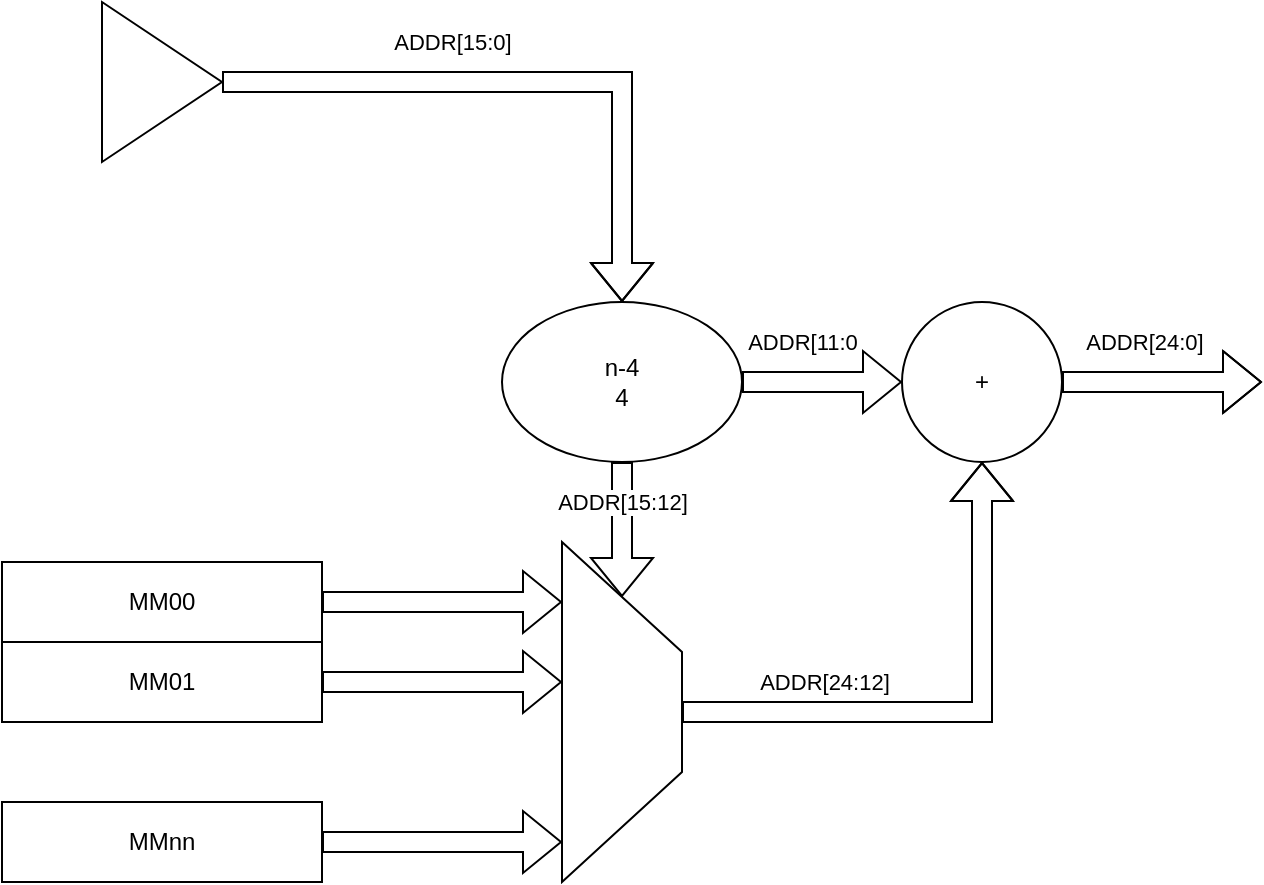 <mxfile version="21.2.8" type="device">
  <diagram name="Page-1" id="GhyEJFUGB68-PMfAT87G">
    <mxGraphModel dx="708" dy="486" grid="1" gridSize="10" guides="1" tooltips="1" connect="1" arrows="1" fold="1" page="1" pageScale="1" pageWidth="850" pageHeight="1100" math="0" shadow="0">
      <root>
        <mxCell id="0" />
        <mxCell id="1" parent="0" />
        <mxCell id="NXSZnqqENL-7S4XXd65T-1" value="MM00" style="rounded=0;whiteSpace=wrap;html=1;" vertex="1" parent="1">
          <mxGeometry x="240" y="400" width="160" height="40" as="geometry" />
        </mxCell>
        <mxCell id="NXSZnqqENL-7S4XXd65T-3" value="MM01" style="rounded=0;whiteSpace=wrap;html=1;" vertex="1" parent="1">
          <mxGeometry x="240" y="440" width="160" height="40" as="geometry" />
        </mxCell>
        <mxCell id="NXSZnqqENL-7S4XXd65T-4" value="MMnn" style="rounded=0;whiteSpace=wrap;html=1;" vertex="1" parent="1">
          <mxGeometry x="240" y="520" width="160" height="40" as="geometry" />
        </mxCell>
        <mxCell id="NXSZnqqENL-7S4XXd65T-15" value="" style="edgeStyle=orthogonalEdgeStyle;rounded=0;orthogonalLoop=1;jettySize=auto;html=1;shape=flexArrow;" edge="1" parent="1" source="NXSZnqqENL-7S4XXd65T-12" target="NXSZnqqENL-7S4XXd65T-14">
          <mxGeometry relative="1" as="geometry" />
        </mxCell>
        <mxCell id="NXSZnqqENL-7S4XXd65T-28" value="ADDR[15:0]" style="edgeLabel;html=1;align=center;verticalAlign=middle;resizable=0;points=[];" vertex="1" connectable="0" parent="NXSZnqqENL-7S4XXd65T-15">
          <mxGeometry x="-0.209" y="-1" relative="1" as="geometry">
            <mxPoint x="-8" y="-21" as="offset" />
          </mxGeometry>
        </mxCell>
        <mxCell id="NXSZnqqENL-7S4XXd65T-12" value="" style="triangle;whiteSpace=wrap;html=1;" vertex="1" parent="1">
          <mxGeometry x="290" y="120" width="60" height="80" as="geometry" />
        </mxCell>
        <mxCell id="NXSZnqqENL-7S4XXd65T-26" style="edgeStyle=orthogonalEdgeStyle;rounded=0;orthogonalLoop=1;jettySize=auto;html=1;entryX=0;entryY=0.5;entryDx=0;entryDy=0;shape=flexArrow;" edge="1" parent="1" source="NXSZnqqENL-7S4XXd65T-14" target="NXSZnqqENL-7S4XXd65T-35">
          <mxGeometry relative="1" as="geometry">
            <mxPoint x="585" y="345" as="targetPoint" />
            <Array as="points" />
          </mxGeometry>
        </mxCell>
        <mxCell id="NXSZnqqENL-7S4XXd65T-27" value="ADDR[15:12]" style="edgeLabel;html=1;align=center;verticalAlign=middle;resizable=0;points=[];" vertex="1" connectable="0" parent="NXSZnqqENL-7S4XXd65T-26">
          <mxGeometry x="-0.078" relative="1" as="geometry">
            <mxPoint y="-11" as="offset" />
          </mxGeometry>
        </mxCell>
        <mxCell id="NXSZnqqENL-7S4XXd65T-37" value="" style="edgeStyle=orthogonalEdgeStyle;rounded=0;orthogonalLoop=1;jettySize=auto;html=1;shape=flexArrow;" edge="1" parent="1" source="NXSZnqqENL-7S4XXd65T-14" target="NXSZnqqENL-7S4XXd65T-36">
          <mxGeometry relative="1" as="geometry" />
        </mxCell>
        <mxCell id="NXSZnqqENL-7S4XXd65T-38" value="ADDR[11:0" style="edgeLabel;html=1;align=center;verticalAlign=middle;resizable=0;points=[];" vertex="1" connectable="0" parent="NXSZnqqENL-7S4XXd65T-37">
          <mxGeometry x="0.193" y="4" relative="1" as="geometry">
            <mxPoint x="-18" y="-16" as="offset" />
          </mxGeometry>
        </mxCell>
        <mxCell id="NXSZnqqENL-7S4XXd65T-14" value="n-4&lt;br&gt;4" style="ellipse;whiteSpace=wrap;html=1;" vertex="1" parent="1">
          <mxGeometry x="490" y="270" width="120" height="80" as="geometry" />
        </mxCell>
        <mxCell id="NXSZnqqENL-7S4XXd65T-32" value="" style="shape=flexArrow;endArrow=classic;html=1;rounded=0;exitX=1;exitY=0.5;exitDx=0;exitDy=0;" edge="1" parent="1" source="NXSZnqqENL-7S4XXd65T-1">
          <mxGeometry width="50" height="50" relative="1" as="geometry">
            <mxPoint x="480" y="430" as="sourcePoint" />
            <mxPoint x="520" y="420" as="targetPoint" />
          </mxGeometry>
        </mxCell>
        <mxCell id="NXSZnqqENL-7S4XXd65T-33" value="" style="shape=flexArrow;endArrow=classic;html=1;rounded=0;exitX=1;exitY=0.5;exitDx=0;exitDy=0;" edge="1" parent="1" source="NXSZnqqENL-7S4XXd65T-3">
          <mxGeometry width="50" height="50" relative="1" as="geometry">
            <mxPoint x="480" y="430" as="sourcePoint" />
            <mxPoint x="520" y="460" as="targetPoint" />
          </mxGeometry>
        </mxCell>
        <mxCell id="NXSZnqqENL-7S4XXd65T-34" value="" style="shape=flexArrow;endArrow=classic;html=1;rounded=0;exitX=1;exitY=0.5;exitDx=0;exitDy=0;" edge="1" parent="1" source="NXSZnqqENL-7S4XXd65T-4">
          <mxGeometry width="50" height="50" relative="1" as="geometry">
            <mxPoint x="480" y="430" as="sourcePoint" />
            <mxPoint x="520" y="540" as="targetPoint" />
          </mxGeometry>
        </mxCell>
        <mxCell id="NXSZnqqENL-7S4XXd65T-40" style="edgeStyle=orthogonalEdgeStyle;rounded=0;orthogonalLoop=1;jettySize=auto;html=1;entryX=0.5;entryY=1;entryDx=0;entryDy=0;shape=flexArrow;" edge="1" parent="1" source="NXSZnqqENL-7S4XXd65T-35" target="NXSZnqqENL-7S4XXd65T-36">
          <mxGeometry relative="1" as="geometry" />
        </mxCell>
        <mxCell id="NXSZnqqENL-7S4XXd65T-42" value="ADDR[24:12]" style="edgeLabel;html=1;align=center;verticalAlign=middle;resizable=0;points=[];" vertex="1" connectable="0" parent="NXSZnqqENL-7S4XXd65T-40">
          <mxGeometry x="-0.539" y="-2" relative="1" as="geometry">
            <mxPoint x="7" y="-17" as="offset" />
          </mxGeometry>
        </mxCell>
        <mxCell id="NXSZnqqENL-7S4XXd65T-35" value="" style="shape=trapezoid;perimeter=trapezoidPerimeter;whiteSpace=wrap;html=1;fixedSize=1;rotation=90;size=55;" vertex="1" parent="1">
          <mxGeometry x="465" y="445" width="170" height="60" as="geometry" />
        </mxCell>
        <mxCell id="NXSZnqqENL-7S4XXd65T-41" style="edgeStyle=orthogonalEdgeStyle;rounded=0;orthogonalLoop=1;jettySize=auto;html=1;shape=flexArrow;" edge="1" parent="1" source="NXSZnqqENL-7S4XXd65T-36">
          <mxGeometry relative="1" as="geometry">
            <mxPoint x="870" y="310" as="targetPoint" />
          </mxGeometry>
        </mxCell>
        <mxCell id="NXSZnqqENL-7S4XXd65T-43" value="ADDR[24:0]" style="edgeLabel;html=1;align=center;verticalAlign=middle;resizable=0;points=[];" vertex="1" connectable="0" parent="NXSZnqqENL-7S4XXd65T-41">
          <mxGeometry x="-0.316" relative="1" as="geometry">
            <mxPoint x="6" y="-20" as="offset" />
          </mxGeometry>
        </mxCell>
        <mxCell id="NXSZnqqENL-7S4XXd65T-36" value="+" style="ellipse;whiteSpace=wrap;html=1;aspect=fixed;" vertex="1" parent="1">
          <mxGeometry x="690" y="270" width="80" height="80" as="geometry" />
        </mxCell>
      </root>
    </mxGraphModel>
  </diagram>
</mxfile>
